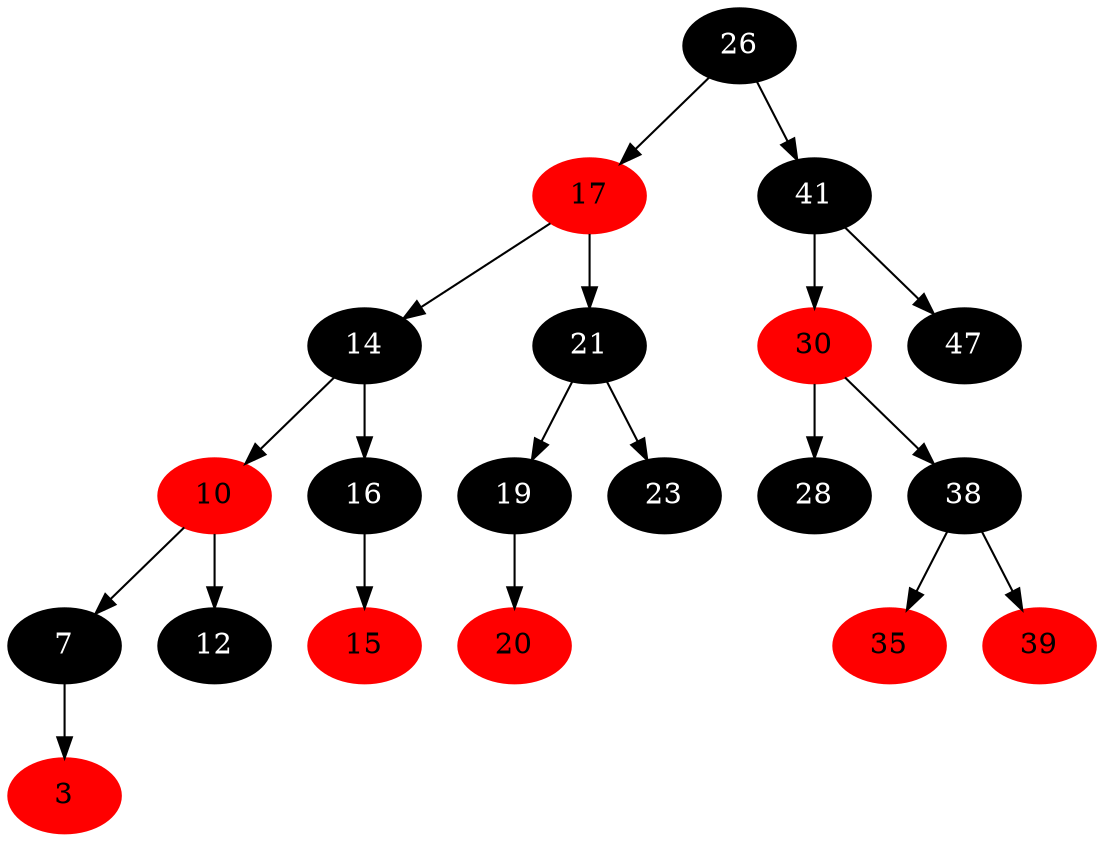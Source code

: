 // RBTree
digraph G {
	// Red
	subgraph {
		node [color=red style=filled]
			17 [label=17]
			10 [label=10]
			3 [label=3]
			15 [label=15]
			20 [label=20]
			30 [label=30]
			35 [label=35]
			39 [label=39]
	}
	// Black
	subgraph {
		node [color=black fontcolor=white style=filled]
			26 [label=26]
			14 [label=14]
			7 [label=7]
			12 [label=12]
			16 [label=16]
			21 [label=21]
			19 [label=19]
			23 [label=23]
			41 [label=41]
			28 [label=28]
			38 [label=38]
			47 [label=47]
	}
		26 -> 17
		17 -> 14
		14 -> 10
		10 -> 7
		7 -> 3
		10 -> 12
		14 -> 16
		16 -> 15
		17 -> 21
		21 -> 19
		19 -> 20
		21 -> 23
		26 -> 41
		41 -> 30
		30 -> 28
		30 -> 38
		38 -> 35
		38 -> 39
		41 -> 47
}